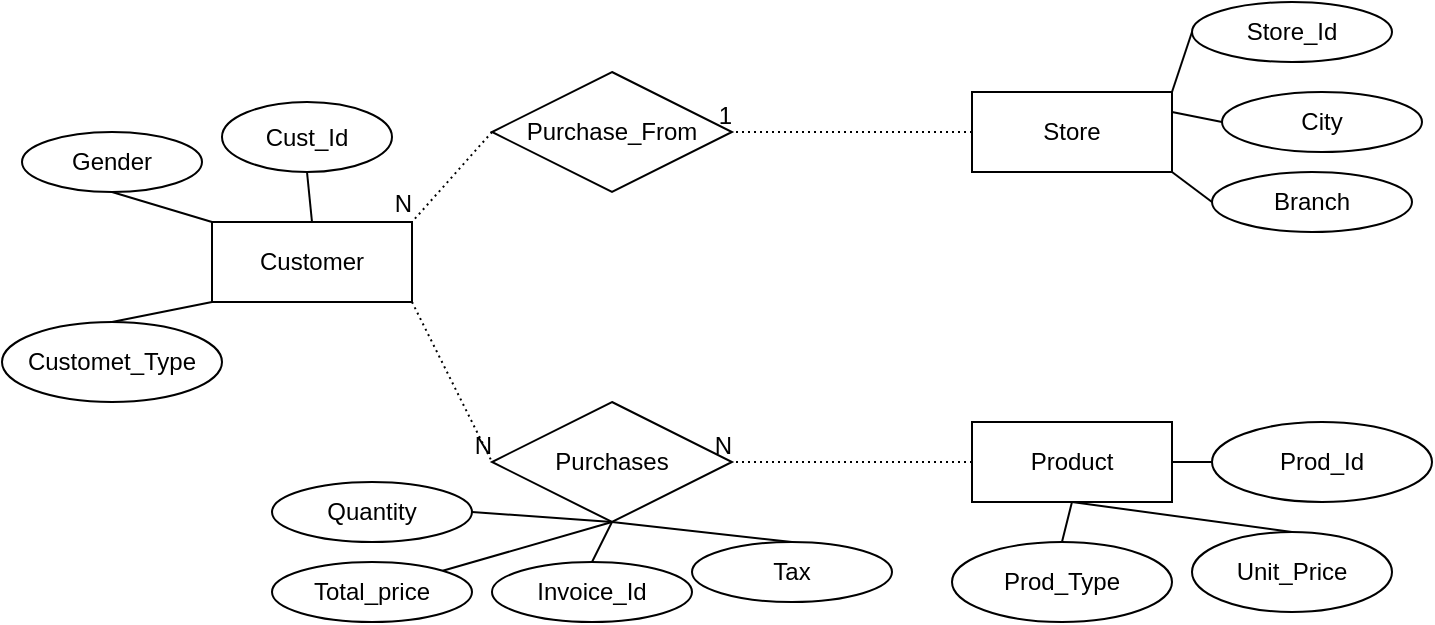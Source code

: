 <mxfile version="20.4.0" type="device"><diagram id="R2lEEEUBdFMjLlhIrx00" name="Page-1"><mxGraphModel dx="96" dy="458" grid="0" gridSize="10" guides="1" tooltips="1" connect="1" arrows="1" fold="1" page="0" pageScale="1" pageWidth="850" pageHeight="1100" math="0" shadow="0" extFonts="Permanent Marker^https://fonts.googleapis.com/css?family=Permanent+Marker"><root><mxCell id="0"/><mxCell id="1" parent="0"/><mxCell id="DljEhIX8zaWQZNmtiHN6-1" value="Customer" style="whiteSpace=wrap;html=1;align=center;" vertex="1" parent="1"><mxGeometry x="960" y="280" width="100" height="40" as="geometry"/></mxCell><mxCell id="DljEhIX8zaWQZNmtiHN6-3" value="Product" style="whiteSpace=wrap;html=1;align=center;" vertex="1" parent="1"><mxGeometry x="1340" y="380" width="100" height="40" as="geometry"/></mxCell><mxCell id="DljEhIX8zaWQZNmtiHN6-6" value="" style="endArrow=none;html=1;rounded=0;exitX=0.5;exitY=0;exitDx=0;exitDy=0;entryX=0;entryY=1;entryDx=0;entryDy=0;" edge="1" parent="1" source="DljEhIX8zaWQZNmtiHN6-9" target="DljEhIX8zaWQZNmtiHN6-1"><mxGeometry width="50" height="50" relative="1" as="geometry"><mxPoint x="910" y="330" as="sourcePoint"/><mxPoint x="1210" y="320" as="targetPoint"/></mxGeometry></mxCell><mxCell id="DljEhIX8zaWQZNmtiHN6-8" value="" style="endArrow=none;html=1;rounded=0;exitX=0;exitY=0;exitDx=0;exitDy=0;entryX=0.5;entryY=1;entryDx=0;entryDy=0;" edge="1" parent="1" source="DljEhIX8zaWQZNmtiHN6-1" target="DljEhIX8zaWQZNmtiHN6-10"><mxGeometry width="50" height="50" relative="1" as="geometry"><mxPoint x="930" y="360" as="sourcePoint"/><mxPoint x="940" y="260" as="targetPoint"/></mxGeometry></mxCell><mxCell id="DljEhIX8zaWQZNmtiHN6-9" value="Customet_Type" style="ellipse;whiteSpace=wrap;html=1;" vertex="1" parent="1"><mxGeometry x="855" y="330" width="110" height="40" as="geometry"/></mxCell><mxCell id="DljEhIX8zaWQZNmtiHN6-10" value="Gender" style="ellipse;whiteSpace=wrap;html=1;" vertex="1" parent="1"><mxGeometry x="865" y="235" width="90" height="30" as="geometry"/></mxCell><mxCell id="DljEhIX8zaWQZNmtiHN6-12" value="Purchases" style="shape=rhombus;perimeter=rhombusPerimeter;whiteSpace=wrap;html=1;align=center;" vertex="1" parent="1"><mxGeometry x="1100" y="370" width="120" height="60" as="geometry"/></mxCell><mxCell id="DljEhIX8zaWQZNmtiHN6-18" value="Unit_Price" style="ellipse;whiteSpace=wrap;html=1;" vertex="1" parent="1"><mxGeometry x="1450" y="435" width="100" height="40" as="geometry"/></mxCell><mxCell id="DljEhIX8zaWQZNmtiHN6-19" value="Prod_Type" style="ellipse;whiteSpace=wrap;html=1;" vertex="1" parent="1"><mxGeometry x="1330" y="440" width="110" height="40" as="geometry"/></mxCell><mxCell id="DljEhIX8zaWQZNmtiHN6-44" value="Invoice_Id" style="ellipse;whiteSpace=wrap;html=1;" vertex="1" parent="1"><mxGeometry x="1100" y="450" width="100" height="30" as="geometry"/></mxCell><mxCell id="DljEhIX8zaWQZNmtiHN6-45" value="Quantity" style="ellipse;whiteSpace=wrap;html=1;" vertex="1" parent="1"><mxGeometry x="990" y="410" width="100" height="30" as="geometry"/></mxCell><mxCell id="DljEhIX8zaWQZNmtiHN6-46" value="Tax" style="ellipse;whiteSpace=wrap;html=1;" vertex="1" parent="1"><mxGeometry x="1200" y="440" width="100" height="30" as="geometry"/></mxCell><mxCell id="DljEhIX8zaWQZNmtiHN6-47" value="Total_price" style="ellipse;whiteSpace=wrap;html=1;" vertex="1" parent="1"><mxGeometry x="990" y="450" width="100" height="30" as="geometry"/></mxCell><mxCell id="DljEhIX8zaWQZNmtiHN6-54" value="Store_Id" style="ellipse;whiteSpace=wrap;html=1;" vertex="1" parent="1"><mxGeometry x="1450" y="170" width="100" height="30" as="geometry"/></mxCell><mxCell id="DljEhIX8zaWQZNmtiHN6-61" value="Prod_Id" style="ellipse;whiteSpace=wrap;html=1;" vertex="1" parent="1"><mxGeometry x="1460" y="380" width="110" height="40" as="geometry"/></mxCell><mxCell id="DljEhIX8zaWQZNmtiHN6-64" value="Store" style="whiteSpace=wrap;html=1;align=center;" vertex="1" parent="1"><mxGeometry x="1340" y="215" width="100" height="40" as="geometry"/></mxCell><mxCell id="DljEhIX8zaWQZNmtiHN6-67" value="Purchase_From" style="shape=rhombus;perimeter=rhombusPerimeter;whiteSpace=wrap;html=1;align=center;" vertex="1" parent="1"><mxGeometry x="1100" y="205" width="120" height="60" as="geometry"/></mxCell><mxCell id="DljEhIX8zaWQZNmtiHN6-68" value="" style="endArrow=none;html=1;rounded=0;dashed=1;dashPattern=1 2;exitX=1;exitY=1;exitDx=0;exitDy=0;entryX=0;entryY=0.5;entryDx=0;entryDy=0;" edge="1" parent="1" source="DljEhIX8zaWQZNmtiHN6-1" target="DljEhIX8zaWQZNmtiHN6-12"><mxGeometry relative="1" as="geometry"><mxPoint x="1170" y="340" as="sourcePoint"/><mxPoint x="1330" y="340" as="targetPoint"/></mxGeometry></mxCell><mxCell id="DljEhIX8zaWQZNmtiHN6-69" value="N" style="resizable=0;html=1;align=right;verticalAlign=bottom;" connectable="0" vertex="1" parent="DljEhIX8zaWQZNmtiHN6-68"><mxGeometry x="1" relative="1" as="geometry"/></mxCell><mxCell id="DljEhIX8zaWQZNmtiHN6-70" value="" style="endArrow=none;html=1;rounded=0;dashed=1;dashPattern=1 2;exitX=0;exitY=0.5;exitDx=0;exitDy=0;entryX=1;entryY=0.5;entryDx=0;entryDy=0;" edge="1" parent="1" source="DljEhIX8zaWQZNmtiHN6-3" target="DljEhIX8zaWQZNmtiHN6-12"><mxGeometry relative="1" as="geometry"><mxPoint x="1020" y="330.0" as="sourcePoint"/><mxPoint x="1100" y="430.0" as="targetPoint"/></mxGeometry></mxCell><mxCell id="DljEhIX8zaWQZNmtiHN6-71" value="N" style="resizable=0;html=1;align=right;verticalAlign=bottom;" connectable="0" vertex="1" parent="DljEhIX8zaWQZNmtiHN6-70"><mxGeometry x="1" relative="1" as="geometry"/></mxCell><mxCell id="DljEhIX8zaWQZNmtiHN6-72" value="" style="endArrow=none;html=1;rounded=0;dashed=1;dashPattern=1 2;exitX=0;exitY=0.5;exitDx=0;exitDy=0;entryX=1;entryY=0;entryDx=0;entryDy=0;" edge="1" parent="1" source="DljEhIX8zaWQZNmtiHN6-67" target="DljEhIX8zaWQZNmtiHN6-1"><mxGeometry relative="1" as="geometry"><mxPoint x="1020" y="330.0" as="sourcePoint"/><mxPoint x="1100" y="430.0" as="targetPoint"/></mxGeometry></mxCell><mxCell id="DljEhIX8zaWQZNmtiHN6-73" value="N" style="resizable=0;html=1;align=right;verticalAlign=bottom;" connectable="0" vertex="1" parent="DljEhIX8zaWQZNmtiHN6-72"><mxGeometry x="1" relative="1" as="geometry"/></mxCell><mxCell id="DljEhIX8zaWQZNmtiHN6-74" value="" style="endArrow=none;html=1;rounded=0;dashed=1;dashPattern=1 2;entryX=1;entryY=0.5;entryDx=0;entryDy=0;exitX=0;exitY=0.5;exitDx=0;exitDy=0;" edge="1" parent="1" source="DljEhIX8zaWQZNmtiHN6-64" target="DljEhIX8zaWQZNmtiHN6-67"><mxGeometry relative="1" as="geometry"><mxPoint x="1170" y="340" as="sourcePoint"/><mxPoint x="1330" y="340" as="targetPoint"/></mxGeometry></mxCell><mxCell id="DljEhIX8zaWQZNmtiHN6-75" value="1" style="resizable=0;html=1;align=right;verticalAlign=bottom;" connectable="0" vertex="1" parent="DljEhIX8zaWQZNmtiHN6-74"><mxGeometry x="1" relative="1" as="geometry"/></mxCell><mxCell id="DljEhIX8zaWQZNmtiHN6-76" value="" style="endArrow=none;html=1;rounded=0;exitX=0.5;exitY=1;exitDx=0;exitDy=0;entryX=1;entryY=0.5;entryDx=0;entryDy=0;" edge="1" parent="1" source="DljEhIX8zaWQZNmtiHN6-12" target="DljEhIX8zaWQZNmtiHN6-45"><mxGeometry width="50" height="50" relative="1" as="geometry"><mxPoint x="970" y="290" as="sourcePoint"/><mxPoint x="900" y="270" as="targetPoint"/></mxGeometry></mxCell><mxCell id="DljEhIX8zaWQZNmtiHN6-77" value="" style="endArrow=none;html=1;rounded=0;entryX=1;entryY=0;entryDx=0;entryDy=0;" edge="1" parent="1" target="DljEhIX8zaWQZNmtiHN6-47"><mxGeometry width="50" height="50" relative="1" as="geometry"><mxPoint x="1160" y="430" as="sourcePoint"/><mxPoint x="1100" y="435.0" as="targetPoint"/></mxGeometry></mxCell><mxCell id="DljEhIX8zaWQZNmtiHN6-78" value="" style="endArrow=none;html=1;rounded=0;entryX=0.5;entryY=0;entryDx=0;entryDy=0;exitX=0.5;exitY=1;exitDx=0;exitDy=0;" edge="1" parent="1" source="DljEhIX8zaWQZNmtiHN6-12" target="DljEhIX8zaWQZNmtiHN6-44"><mxGeometry width="50" height="50" relative="1" as="geometry"><mxPoint x="1170" y="440.0" as="sourcePoint"/><mxPoint x="1085.443" y="464.42" as="targetPoint"/></mxGeometry></mxCell><mxCell id="DljEhIX8zaWQZNmtiHN6-79" value="" style="endArrow=none;html=1;rounded=0;entryX=0.5;entryY=0;entryDx=0;entryDy=0;" edge="1" parent="1" target="DljEhIX8zaWQZNmtiHN6-46"><mxGeometry width="50" height="50" relative="1" as="geometry"><mxPoint x="1160" y="430" as="sourcePoint"/><mxPoint x="1160" y="460.0" as="targetPoint"/></mxGeometry></mxCell><mxCell id="DljEhIX8zaWQZNmtiHN6-80" value="" style="endArrow=none;html=1;rounded=0;entryX=1;entryY=0.5;entryDx=0;entryDy=0;exitX=0;exitY=0.5;exitDx=0;exitDy=0;" edge="1" parent="1" source="DljEhIX8zaWQZNmtiHN6-61" target="DljEhIX8zaWQZNmtiHN6-3"><mxGeometry width="50" height="50" relative="1" as="geometry"><mxPoint x="1170" y="440.0" as="sourcePoint"/><mxPoint x="1260" y="450.0" as="targetPoint"/></mxGeometry></mxCell><mxCell id="DljEhIX8zaWQZNmtiHN6-82" value="" style="endArrow=none;html=1;rounded=0;entryX=0.5;entryY=1;entryDx=0;entryDy=0;exitX=0.5;exitY=0;exitDx=0;exitDy=0;" edge="1" parent="1" source="DljEhIX8zaWQZNmtiHN6-19" target="DljEhIX8zaWQZNmtiHN6-3"><mxGeometry width="50" height="50" relative="1" as="geometry"><mxPoint x="1470.0" y="410.0" as="sourcePoint"/><mxPoint x="1450.0" y="410.0" as="targetPoint"/></mxGeometry></mxCell><mxCell id="DljEhIX8zaWQZNmtiHN6-83" value="" style="endArrow=none;html=1;rounded=0;entryX=0.5;entryY=1;entryDx=0;entryDy=0;exitX=0.5;exitY=0;exitDx=0;exitDy=0;" edge="1" parent="1" source="DljEhIX8zaWQZNmtiHN6-18" target="DljEhIX8zaWQZNmtiHN6-3"><mxGeometry width="50" height="50" relative="1" as="geometry"><mxPoint x="1395" y="450.0" as="sourcePoint"/><mxPoint x="1400" y="430.0" as="targetPoint"/></mxGeometry></mxCell><mxCell id="DljEhIX8zaWQZNmtiHN6-84" value="" style="endArrow=none;html=1;rounded=0;entryX=1;entryY=0;entryDx=0;entryDy=0;exitX=0;exitY=0.5;exitDx=0;exitDy=0;" edge="1" parent="1" source="DljEhIX8zaWQZNmtiHN6-54" target="DljEhIX8zaWQZNmtiHN6-64"><mxGeometry width="50" height="50" relative="1" as="geometry"><mxPoint x="1510.0" y="445.0" as="sourcePoint"/><mxPoint x="1400" y="430.0" as="targetPoint"/></mxGeometry></mxCell><mxCell id="DljEhIX8zaWQZNmtiHN6-85" value="City" style="ellipse;whiteSpace=wrap;html=1;" vertex="1" parent="1"><mxGeometry x="1465" y="215" width="100" height="30" as="geometry"/></mxCell><mxCell id="DljEhIX8zaWQZNmtiHN6-86" value="Branch" style="ellipse;whiteSpace=wrap;html=1;" vertex="1" parent="1"><mxGeometry x="1460" y="255" width="100" height="30" as="geometry"/></mxCell><mxCell id="DljEhIX8zaWQZNmtiHN6-87" value="" style="endArrow=none;html=1;rounded=0;entryX=1;entryY=0.25;entryDx=0;entryDy=0;exitX=0;exitY=0.5;exitDx=0;exitDy=0;" edge="1" parent="1" source="DljEhIX8zaWQZNmtiHN6-85" target="DljEhIX8zaWQZNmtiHN6-64"><mxGeometry width="50" height="50" relative="1" as="geometry"><mxPoint x="1460.0" y="195" as="sourcePoint"/><mxPoint x="1450.0" y="225.0" as="targetPoint"/></mxGeometry></mxCell><mxCell id="DljEhIX8zaWQZNmtiHN6-88" value="" style="endArrow=none;html=1;rounded=0;entryX=1;entryY=1;entryDx=0;entryDy=0;exitX=0;exitY=0.5;exitDx=0;exitDy=0;" edge="1" parent="1" source="DljEhIX8zaWQZNmtiHN6-86" target="DljEhIX8zaWQZNmtiHN6-64"><mxGeometry width="50" height="50" relative="1" as="geometry"><mxPoint x="1475.0" y="240" as="sourcePoint"/><mxPoint x="1450.0" y="235" as="targetPoint"/></mxGeometry></mxCell><mxCell id="DljEhIX8zaWQZNmtiHN6-89" value="Cust_Id" style="ellipse;whiteSpace=wrap;html=1;" vertex="1" parent="1"><mxGeometry x="965" y="220" width="85" height="35" as="geometry"/></mxCell><mxCell id="DljEhIX8zaWQZNmtiHN6-90" value="" style="endArrow=none;html=1;rounded=0;exitX=0.5;exitY=1;exitDx=0;exitDy=0;entryX=0.5;entryY=0;entryDx=0;entryDy=0;" edge="1" parent="1" source="DljEhIX8zaWQZNmtiHN6-89" target="DljEhIX8zaWQZNmtiHN6-1"><mxGeometry relative="1" as="geometry"><mxPoint x="1170" y="320" as="sourcePoint"/><mxPoint x="1330" y="320" as="targetPoint"/></mxGeometry></mxCell></root></mxGraphModel></diagram></mxfile>